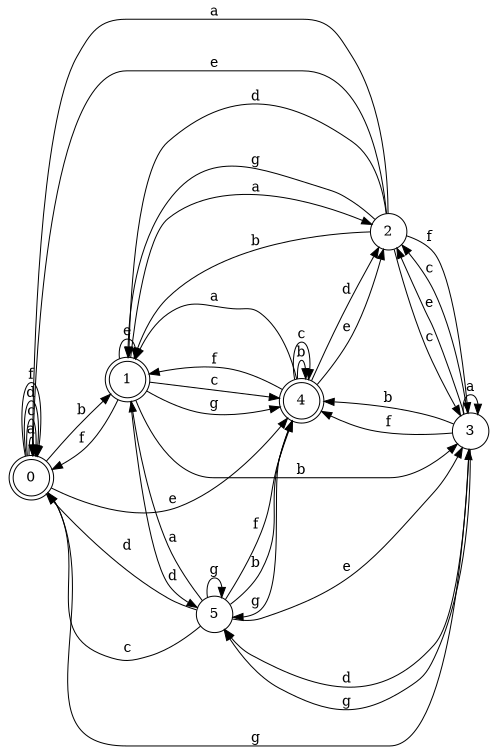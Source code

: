 digraph n5_5 {
__start0 [label="" shape="none"];

rankdir=LR;
size="8,5";

s0 [style="rounded,filled", color="black", fillcolor="white" shape="doublecircle", label="0"];
s1 [style="rounded,filled", color="black", fillcolor="white" shape="doublecircle", label="1"];
s2 [style="filled", color="black", fillcolor="white" shape="circle", label="2"];
s3 [style="filled", color="black", fillcolor="white" shape="circle", label="3"];
s4 [style="rounded,filled", color="black", fillcolor="white" shape="doublecircle", label="4"];
s5 [style="filled", color="black", fillcolor="white" shape="circle", label="5"];
s0 -> s0 [label="a"];
s0 -> s1 [label="b"];
s0 -> s0 [label="c"];
s0 -> s0 [label="d"];
s0 -> s4 [label="e"];
s0 -> s0 [label="f"];
s0 -> s3 [label="g"];
s1 -> s2 [label="a"];
s1 -> s3 [label="b"];
s1 -> s4 [label="c"];
s1 -> s5 [label="d"];
s1 -> s1 [label="e"];
s1 -> s0 [label="f"];
s1 -> s4 [label="g"];
s2 -> s0 [label="a"];
s2 -> s1 [label="b"];
s2 -> s3 [label="c"];
s2 -> s1 [label="d"];
s2 -> s0 [label="e"];
s2 -> s3 [label="f"];
s2 -> s1 [label="g"];
s3 -> s3 [label="a"];
s3 -> s4 [label="b"];
s3 -> s2 [label="c"];
s3 -> s5 [label="d"];
s3 -> s2 [label="e"];
s3 -> s4 [label="f"];
s3 -> s5 [label="g"];
s4 -> s1 [label="a"];
s4 -> s4 [label="b"];
s4 -> s4 [label="c"];
s4 -> s2 [label="d"];
s4 -> s2 [label="e"];
s4 -> s1 [label="f"];
s4 -> s5 [label="g"];
s5 -> s1 [label="a"];
s5 -> s4 [label="b"];
s5 -> s0 [label="c"];
s5 -> s0 [label="d"];
s5 -> s3 [label="e"];
s5 -> s4 [label="f"];
s5 -> s5 [label="g"];

}